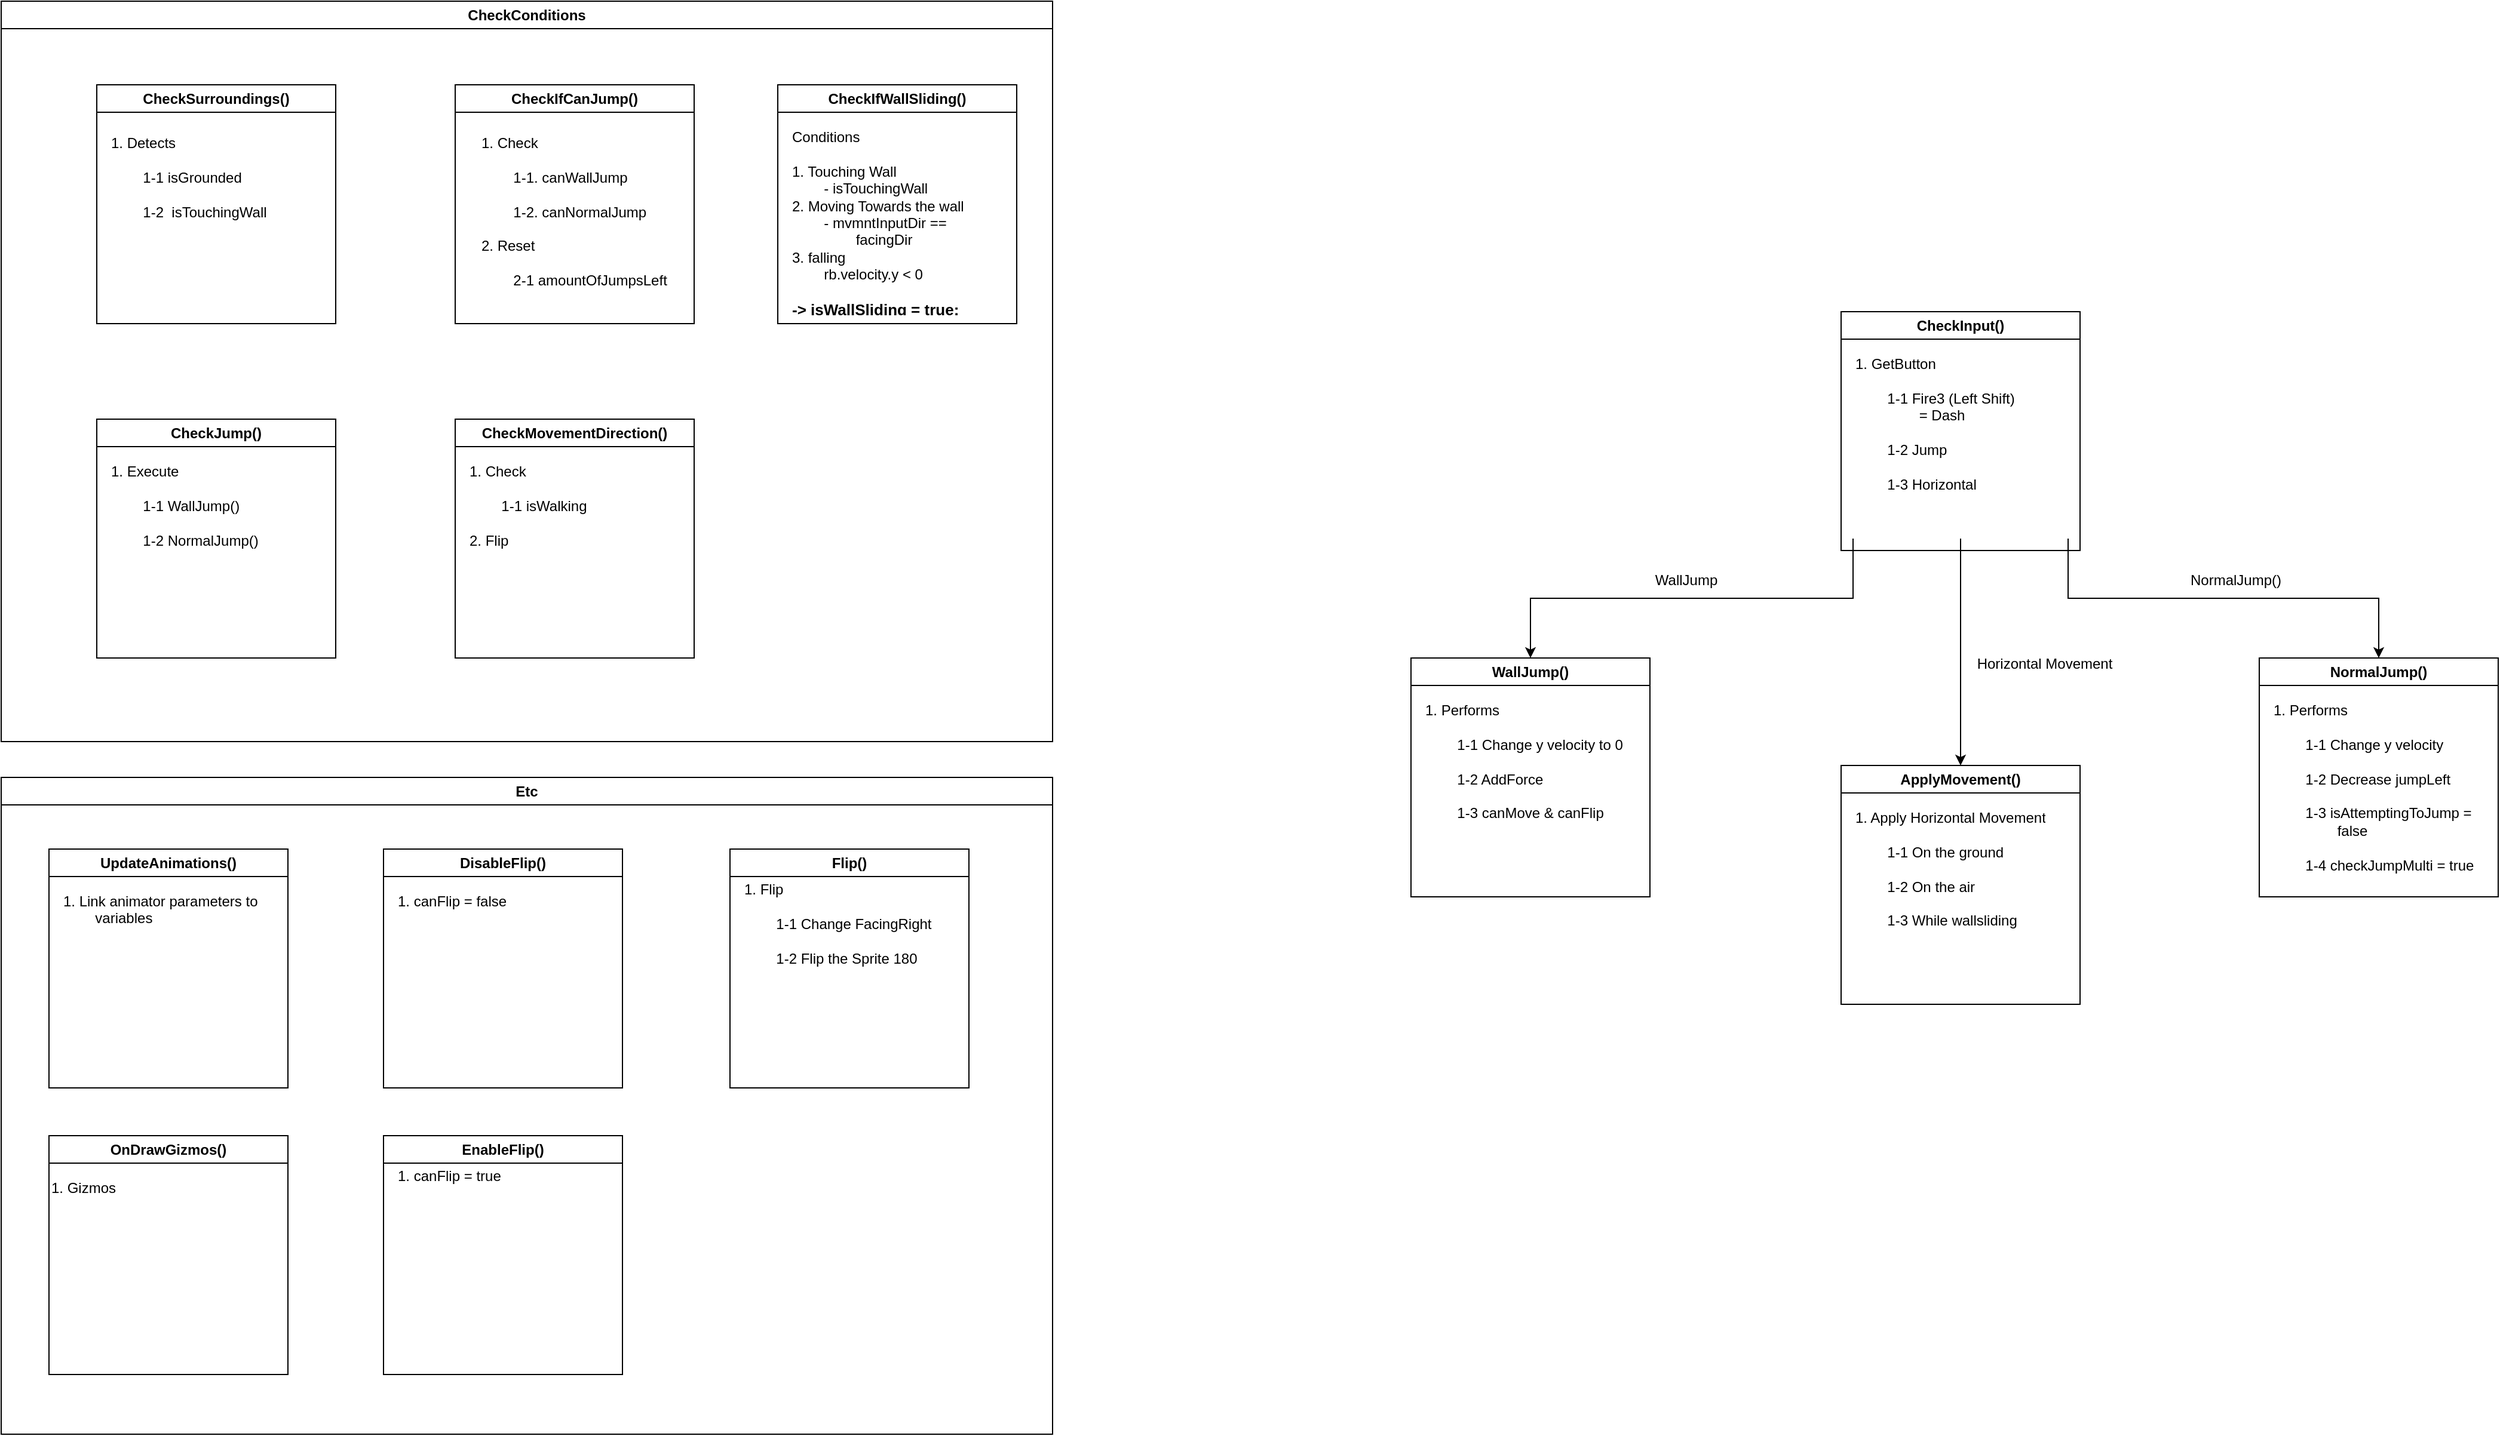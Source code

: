 <mxfile version="24.6.3" type="github">
  <diagram name="페이지-1" id="1qrbFuu3WUptNkjhChFu">
    <mxGraphModel dx="4063" dy="2419" grid="1" gridSize="10" guides="1" tooltips="1" connect="1" arrows="1" fold="1" page="1" pageScale="1" pageWidth="1100" pageHeight="850" math="0" shadow="0">
      <root>
        <mxCell id="0" />
        <mxCell id="1" parent="0" />
        <mxCell id="GTlxUvP9jJAlqA31DBO1-4" value="CheckConditions" style="swimlane;whiteSpace=wrap;html=1;" vertex="1" parent="1">
          <mxGeometry x="-450" y="-200" width="880" height="620" as="geometry" />
        </mxCell>
        <mxCell id="GTlxUvP9jJAlqA31DBO1-5" value="CheckIfCanJump()" style="swimlane;whiteSpace=wrap;html=1;" vertex="1" parent="GTlxUvP9jJAlqA31DBO1-4">
          <mxGeometry x="380" y="70" width="200" height="200" as="geometry" />
        </mxCell>
        <mxCell id="GTlxUvP9jJAlqA31DBO1-29" value="1. Check&lt;div&gt;&lt;br&gt;&lt;/div&gt;&lt;div&gt;&lt;span style=&quot;white-space: pre;&quot;&gt;&#x9;&lt;/span&gt;1-1. canWallJump&lt;/div&gt;&lt;div&gt;&lt;br&gt;&lt;/div&gt;&lt;div&gt;&lt;span style=&quot;white-space: pre;&quot;&gt;&#x9;&lt;/span&gt;1-2. canNormalJump&lt;/div&gt;&lt;div&gt;&lt;br&gt;&lt;/div&gt;&lt;div&gt;2. Reset&lt;/div&gt;&lt;div&gt;&lt;span style=&quot;white-space: pre;&quot;&gt;&#x9;&lt;/span&gt;&lt;/div&gt;&lt;div&gt;&lt;span style=&quot;white-space: pre;&quot;&gt;&#x9;&lt;/span&gt;2-1 amountOfJumpsLeft&amp;nbsp;&lt;/div&gt;" style="text;html=1;whiteSpace=wrap;overflow=hidden;rounded=0;" vertex="1" parent="GTlxUvP9jJAlqA31DBO1-5">
          <mxGeometry x="20" y="35" width="180" height="155" as="geometry" />
        </mxCell>
        <mxCell id="GTlxUvP9jJAlqA31DBO1-6" value="CheckMovementDirection()" style="swimlane;whiteSpace=wrap;html=1;" vertex="1" parent="GTlxUvP9jJAlqA31DBO1-4">
          <mxGeometry x="380" y="350" width="200" height="200" as="geometry" />
        </mxCell>
        <mxCell id="GTlxUvP9jJAlqA31DBO1-30" value="1. Check&lt;div&gt;&lt;br&gt;&lt;/div&gt;&lt;div&gt;&lt;span style=&quot;white-space: pre;&quot;&gt;&#x9;&lt;/span&gt;1-1 isWalking&lt;br&gt;&lt;/div&gt;&lt;div&gt;&lt;br&gt;&lt;/div&gt;&lt;div&gt;2. Flip&lt;/div&gt;" style="text;html=1;whiteSpace=wrap;overflow=hidden;rounded=0;" vertex="1" parent="GTlxUvP9jJAlqA31DBO1-6">
          <mxGeometry x="10" y="30" width="180" height="160" as="geometry" />
        </mxCell>
        <mxCell id="GTlxUvP9jJAlqA31DBO1-7" value="CheckJump()" style="swimlane;whiteSpace=wrap;html=1;" vertex="1" parent="GTlxUvP9jJAlqA31DBO1-4">
          <mxGeometry x="80" y="350" width="200" height="200" as="geometry" />
        </mxCell>
        <mxCell id="GTlxUvP9jJAlqA31DBO1-34" value="1. Execute&lt;div&gt;&lt;span style=&quot;white-space: pre;&quot;&gt;&#x9;&lt;/span&gt;&lt;br&gt;&lt;/div&gt;&lt;div&gt;&lt;span style=&quot;white-space: pre;&quot;&gt;&#x9;&lt;/span&gt;1-1 WallJump()&lt;br&gt;&lt;/div&gt;&lt;div&gt;&lt;br&gt;&lt;/div&gt;&lt;div&gt;&lt;span style=&quot;white-space: pre;&quot;&gt;&#x9;&lt;/span&gt;1-2 NormalJump()&lt;br&gt;&lt;/div&gt;" style="text;html=1;whiteSpace=wrap;overflow=hidden;rounded=0;" vertex="1" parent="GTlxUvP9jJAlqA31DBO1-7">
          <mxGeometry x="10" y="30" width="180" height="160" as="geometry" />
        </mxCell>
        <mxCell id="GTlxUvP9jJAlqA31DBO1-17" value="CheckSurroundings()" style="swimlane;whiteSpace=wrap;html=1;" vertex="1" parent="GTlxUvP9jJAlqA31DBO1-4">
          <mxGeometry x="80" y="70" width="200" height="200" as="geometry" />
        </mxCell>
        <mxCell id="GTlxUvP9jJAlqA31DBO1-28" value="&lt;div&gt;1. Detects&lt;/div&gt;&lt;div&gt;&lt;br&gt;&lt;/div&gt;&lt;span style=&quot;white-space: pre;&quot;&gt;&#x9;&lt;/span&gt;1-1 isGrounded&amp;nbsp;&lt;div&gt;&lt;br&gt;&lt;/div&gt;&lt;div&gt;&lt;span style=&quot;white-space: pre;&quot;&gt;&#x9;&lt;/span&gt;1-2&amp;nbsp;&amp;nbsp;isTouchingWall&lt;/div&gt;" style="text;html=1;whiteSpace=wrap;overflow=hidden;rounded=0;" vertex="1" parent="GTlxUvP9jJAlqA31DBO1-17">
          <mxGeometry x="10" y="35" width="180" height="155" as="geometry" />
        </mxCell>
        <mxCell id="GTlxUvP9jJAlqA31DBO1-2" value="CheckIfWallSliding()" style="swimlane;whiteSpace=wrap;html=1;" vertex="1" parent="GTlxUvP9jJAlqA31DBO1-4">
          <mxGeometry x="650" y="70" width="200" height="200" as="geometry" />
        </mxCell>
        <mxCell id="GTlxUvP9jJAlqA31DBO1-8" value="Conditions&lt;div&gt;&lt;br&gt;&lt;/div&gt;&lt;div&gt;1. Touching Wall&lt;/div&gt;&lt;div&gt;&lt;span style=&quot;white-space: pre;&quot;&gt;&#x9;&lt;/span&gt;- isTouchingWall&lt;br&gt;&lt;/div&gt;&lt;div&gt;2. Moving Towards the wall&lt;/div&gt;&lt;div&gt;&lt;span style=&quot;white-space: pre;&quot;&gt;&#x9;&lt;/span&gt;- mvmntInputDir == &lt;span style=&quot;white-space: pre;&quot;&gt;&#x9;&lt;/span&gt;&amp;nbsp; &lt;span style=&quot;white-space: pre;&quot;&gt;&#x9;&lt;/span&gt;&lt;span style=&quot;white-space: pre;&quot;&gt;&#x9;&lt;/span&gt;facingDir&lt;br&gt;&lt;/div&gt;&lt;div&gt;3. falling&amp;nbsp;&lt;/div&gt;&lt;div&gt;&lt;span style=&quot;white-space: pre;&quot;&gt;&#x9;&lt;/span&gt;rb.velocity.y &amp;lt; 0&lt;br&gt;&lt;/div&gt;&lt;div&gt;&lt;br&gt;&lt;/div&gt;&lt;div&gt;&lt;b&gt;&lt;font style=&quot;font-size: 13px;&quot;&gt;-&amp;gt; isWallSliding = true;&amp;nbsp;&lt;/font&gt;&lt;/b&gt;&lt;/div&gt;" style="text;html=1;whiteSpace=wrap;overflow=hidden;rounded=0;" vertex="1" parent="GTlxUvP9jJAlqA31DBO1-2">
          <mxGeometry x="10" y="30" width="180" height="160" as="geometry" />
        </mxCell>
        <mxCell id="GTlxUvP9jJAlqA31DBO1-19" value="NormalJump()" style="swimlane;whiteSpace=wrap;html=1;" vertex="1" parent="1">
          <mxGeometry x="1440" y="350" width="200" height="200" as="geometry" />
        </mxCell>
        <mxCell id="GTlxUvP9jJAlqA31DBO1-35" value="1. Performs&lt;div&gt;&lt;br&gt;&lt;/div&gt;&lt;div&gt;&lt;span style=&quot;white-space: pre;&quot;&gt;&#x9;&lt;/span&gt;1-1 Change y velocity&lt;br&gt;&lt;/div&gt;&lt;div&gt;&lt;br&gt;&lt;/div&gt;&lt;div&gt;&lt;span style=&quot;white-space: pre;&quot;&gt;&#x9;&lt;/span&gt;1-2 Decrease jumpLeft&lt;br&gt;&lt;/div&gt;&lt;div&gt;&lt;br&gt;&lt;/div&gt;&lt;div&gt;&lt;span style=&quot;white-space: pre;&quot;&gt;&#x9;&lt;/span&gt;1-3 isAttemptingToJump =&amp;nbsp;&lt;br&gt;&lt;/div&gt;&lt;div&gt;&lt;span style=&quot;white-space: pre;&quot;&gt;&#x9;&lt;/span&gt;&lt;span style=&quot;white-space: pre;&quot;&gt;&#x9;&lt;/span&gt;false&lt;br&gt;&lt;/div&gt;&lt;div&gt;&lt;br&gt;&lt;/div&gt;&lt;div&gt;&lt;span style=&quot;white-space: pre;&quot;&gt;&#x9;&lt;/span&gt;1-4 checkJumpMulti = true&lt;br&gt;&lt;/div&gt;" style="text;html=1;whiteSpace=wrap;overflow=hidden;rounded=0;" vertex="1" parent="GTlxUvP9jJAlqA31DBO1-19">
          <mxGeometry x="10" y="30" width="180" height="160" as="geometry" />
        </mxCell>
        <mxCell id="GTlxUvP9jJAlqA31DBO1-20" value="WallJump()" style="swimlane;whiteSpace=wrap;html=1;" vertex="1" parent="1">
          <mxGeometry x="730" y="350" width="200" height="200" as="geometry" />
        </mxCell>
        <mxCell id="GTlxUvP9jJAlqA31DBO1-36" value="1. Performs&lt;div&gt;&lt;br&gt;&lt;/div&gt;&lt;div&gt;&lt;span style=&quot;white-space: pre;&quot;&gt;&#x9;&lt;/span&gt;1-1 Change y velocity to 0&lt;br&gt;&lt;/div&gt;&lt;div&gt;&lt;br&gt;&lt;/div&gt;&lt;div&gt;&lt;span style=&quot;white-space: pre;&quot;&gt;&#x9;&lt;/span&gt;1-2 AddForce&lt;br&gt;&lt;/div&gt;&lt;div&gt;&lt;br&gt;&lt;/div&gt;&lt;div&gt;&lt;span style=&quot;white-space: pre;&quot;&gt;&#x9;&lt;/span&gt;1-3 canMove &amp;amp; canFlip&lt;br&gt;&lt;/div&gt;" style="text;html=1;whiteSpace=wrap;overflow=hidden;rounded=0;" vertex="1" parent="GTlxUvP9jJAlqA31DBO1-20">
          <mxGeometry x="10" y="30" width="180" height="160" as="geometry" />
        </mxCell>
        <mxCell id="GTlxUvP9jJAlqA31DBO1-21" value="ApplyMovement()" style="swimlane;whiteSpace=wrap;html=1;" vertex="1" parent="1">
          <mxGeometry x="1090" y="440" width="200" height="200" as="geometry" />
        </mxCell>
        <mxCell id="GTlxUvP9jJAlqA31DBO1-37" value="1. Apply Horizontal Movement&lt;div&gt;&lt;br&gt;&lt;/div&gt;&lt;div&gt;&lt;span style=&quot;white-space: pre;&quot;&gt;&#x9;&lt;/span&gt;1-1 On the ground&lt;br&gt;&lt;/div&gt;&lt;div&gt;&lt;br&gt;&lt;/div&gt;&lt;div&gt;&lt;span style=&quot;white-space: pre;&quot;&gt;&#x9;&lt;/span&gt;1-2 On the air&lt;br&gt;&lt;/div&gt;&lt;div&gt;&lt;br&gt;&lt;/div&gt;&lt;div&gt;&lt;span style=&quot;white-space: pre;&quot;&gt;&#x9;&lt;/span&gt;1-3 While wallsliding&lt;br&gt;&lt;/div&gt;" style="text;html=1;whiteSpace=wrap;overflow=hidden;rounded=0;" vertex="1" parent="GTlxUvP9jJAlqA31DBO1-21">
          <mxGeometry x="10" y="30" width="180" height="160" as="geometry" />
        </mxCell>
        <mxCell id="GTlxUvP9jJAlqA31DBO1-32" value="CheckInput()" style="swimlane;whiteSpace=wrap;html=1;" vertex="1" parent="1">
          <mxGeometry x="1090" y="60" width="200" height="200" as="geometry" />
        </mxCell>
        <mxCell id="GTlxUvP9jJAlqA31DBO1-33" value="1. GetButton&lt;div&gt;&lt;br&gt;&lt;/div&gt;&lt;div&gt;&lt;span style=&quot;white-space: pre;&quot;&gt;&#x9;&lt;/span&gt;1-1 Fire3 (Left Shift)&lt;br&gt;&lt;/div&gt;&lt;div&gt;&lt;span style=&quot;white-space: pre;&quot;&gt;&#x9;&lt;/span&gt;&lt;span style=&quot;white-space: pre;&quot;&gt;&#x9;&lt;/span&gt;= Dash&lt;br&gt;&lt;/div&gt;&lt;div&gt;&lt;br&gt;&lt;/div&gt;&lt;div&gt;&lt;span style=&quot;white-space: pre;&quot;&gt;&#x9;&lt;/span&gt;1-2 Jump&amp;nbsp;&lt;br&gt;&lt;/div&gt;&lt;div&gt;&lt;span style=&quot;white-space: pre;&quot;&gt;&#x9;&lt;/span&gt;&lt;span style=&quot;white-space: pre;&quot;&gt;&#x9;&lt;/span&gt;&lt;br&gt;&lt;/div&gt;&lt;div&gt;&lt;span style=&quot;white-space: pre;&quot;&gt;&#x9;&lt;/span&gt;1-3 Horizontal&lt;br&gt;&lt;/div&gt;" style="text;html=1;whiteSpace=wrap;overflow=hidden;rounded=0;" vertex="1" parent="GTlxUvP9jJAlqA31DBO1-32">
          <mxGeometry x="10" y="30" width="180" height="160" as="geometry" />
        </mxCell>
        <mxCell id="GTlxUvP9jJAlqA31DBO1-46" style="edgeStyle=orthogonalEdgeStyle;rounded=0;orthogonalLoop=1;jettySize=auto;html=1;entryX=0.5;entryY=0;entryDx=0;entryDy=0;" edge="1" parent="1" source="GTlxUvP9jJAlqA31DBO1-33" target="GTlxUvP9jJAlqA31DBO1-21">
          <mxGeometry relative="1" as="geometry" />
        </mxCell>
        <mxCell id="GTlxUvP9jJAlqA31DBO1-48" value="Horizontal Movement" style="text;html=1;align=center;verticalAlign=middle;resizable=0;points=[];autosize=1;strokeColor=none;fillColor=none;" vertex="1" parent="1">
          <mxGeometry x="1190" y="340" width="140" height="30" as="geometry" />
        </mxCell>
        <mxCell id="GTlxUvP9jJAlqA31DBO1-49" style="edgeStyle=orthogonalEdgeStyle;rounded=0;orthogonalLoop=1;jettySize=auto;html=1;exitX=1;exitY=1;exitDx=0;exitDy=0;entryX=0.5;entryY=0;entryDx=0;entryDy=0;" edge="1" parent="1" source="GTlxUvP9jJAlqA31DBO1-33" target="GTlxUvP9jJAlqA31DBO1-19">
          <mxGeometry relative="1" as="geometry" />
        </mxCell>
        <mxCell id="GTlxUvP9jJAlqA31DBO1-50" value="NormalJump()" style="text;html=1;align=center;verticalAlign=middle;resizable=0;points=[];autosize=1;strokeColor=none;fillColor=none;" vertex="1" parent="1">
          <mxGeometry x="1370" y="270" width="100" height="30" as="geometry" />
        </mxCell>
        <mxCell id="GTlxUvP9jJAlqA31DBO1-51" style="edgeStyle=orthogonalEdgeStyle;rounded=0;orthogonalLoop=1;jettySize=auto;html=1;exitX=0;exitY=1;exitDx=0;exitDy=0;entryX=0.5;entryY=0;entryDx=0;entryDy=0;" edge="1" parent="1" source="GTlxUvP9jJAlqA31DBO1-33" target="GTlxUvP9jJAlqA31DBO1-20">
          <mxGeometry relative="1" as="geometry">
            <mxPoint x="860" y="330" as="targetPoint" />
          </mxGeometry>
        </mxCell>
        <mxCell id="GTlxUvP9jJAlqA31DBO1-52" value="WallJump" style="text;html=1;align=center;verticalAlign=middle;resizable=0;points=[];autosize=1;strokeColor=none;fillColor=none;" vertex="1" parent="1">
          <mxGeometry x="920" y="270" width="80" height="30" as="geometry" />
        </mxCell>
        <mxCell id="GTlxUvP9jJAlqA31DBO1-53" value="Etc" style="swimlane;whiteSpace=wrap;html=1;" vertex="1" parent="1">
          <mxGeometry x="-450" y="450" width="880" height="550" as="geometry" />
        </mxCell>
        <mxCell id="GTlxUvP9jJAlqA31DBO1-18" value="UpdateAnimations()" style="swimlane;whiteSpace=wrap;html=1;" vertex="1" parent="GTlxUvP9jJAlqA31DBO1-53">
          <mxGeometry x="40" y="60" width="200" height="200" as="geometry" />
        </mxCell>
        <mxCell id="GTlxUvP9jJAlqA31DBO1-31" value="1. Link animator parameters to&lt;div&gt;&lt;span style=&quot;white-space: pre;&quot;&gt;&#x9;&lt;/span&gt;variables&lt;br&gt;&lt;/div&gt;" style="text;html=1;whiteSpace=wrap;overflow=hidden;rounded=0;" vertex="1" parent="GTlxUvP9jJAlqA31DBO1-18">
          <mxGeometry x="10" y="30" width="180" height="160" as="geometry" />
        </mxCell>
        <mxCell id="GTlxUvP9jJAlqA31DBO1-22" value="DisableFlip()" style="swimlane;whiteSpace=wrap;html=1;" vertex="1" parent="GTlxUvP9jJAlqA31DBO1-53">
          <mxGeometry x="320" y="60" width="200" height="200" as="geometry" />
        </mxCell>
        <mxCell id="GTlxUvP9jJAlqA31DBO1-39" value="1. canFlip = false" style="text;html=1;whiteSpace=wrap;overflow=hidden;rounded=0;" vertex="1" parent="GTlxUvP9jJAlqA31DBO1-22">
          <mxGeometry x="10" y="30" width="180" height="150" as="geometry" />
        </mxCell>
        <mxCell id="GTlxUvP9jJAlqA31DBO1-26" value="OnDrawGizmos()" style="swimlane;whiteSpace=wrap;html=1;" vertex="1" parent="GTlxUvP9jJAlqA31DBO1-53">
          <mxGeometry x="40" y="300" width="200" height="200" as="geometry" />
        </mxCell>
        <mxCell id="GTlxUvP9jJAlqA31DBO1-43" value="1. Gizmos" style="text;html=1;whiteSpace=wrap;overflow=hidden;rounded=0;" vertex="1" parent="GTlxUvP9jJAlqA31DBO1-26">
          <mxGeometry y="30" width="180" height="160" as="geometry" />
        </mxCell>
        <mxCell id="GTlxUvP9jJAlqA31DBO1-24" value="EnableFlip()" style="swimlane;whiteSpace=wrap;html=1;" vertex="1" parent="GTlxUvP9jJAlqA31DBO1-53">
          <mxGeometry x="320" y="300" width="200" height="200" as="geometry" />
        </mxCell>
        <mxCell id="GTlxUvP9jJAlqA31DBO1-40" value="1. canFlip = true" style="text;html=1;whiteSpace=wrap;overflow=hidden;rounded=0;" vertex="1" parent="GTlxUvP9jJAlqA31DBO1-24">
          <mxGeometry x="10" y="20" width="180" height="160" as="geometry" />
        </mxCell>
        <mxCell id="GTlxUvP9jJAlqA31DBO1-25" value="Flip()" style="swimlane;whiteSpace=wrap;html=1;" vertex="1" parent="GTlxUvP9jJAlqA31DBO1-53">
          <mxGeometry x="610" y="60" width="200" height="200" as="geometry" />
        </mxCell>
        <mxCell id="GTlxUvP9jJAlqA31DBO1-41" value="1. Flip&lt;div&gt;&lt;br&gt;&lt;/div&gt;&lt;div&gt;&lt;span style=&quot;white-space: pre;&quot;&gt;&#x9;&lt;/span&gt;1-1 Change FacingRight&lt;br&gt;&lt;/div&gt;&lt;div&gt;&lt;br&gt;&lt;/div&gt;&lt;div&gt;&lt;span style=&quot;white-space: pre;&quot;&gt;&#x9;&lt;/span&gt;1-2 Flip the Sprite 180&amp;nbsp;&lt;br&gt;&lt;/div&gt;" style="text;html=1;whiteSpace=wrap;overflow=hidden;rounded=0;" vertex="1" parent="GTlxUvP9jJAlqA31DBO1-25">
          <mxGeometry x="10" y="20" width="180" height="160" as="geometry" />
        </mxCell>
      </root>
    </mxGraphModel>
  </diagram>
</mxfile>
